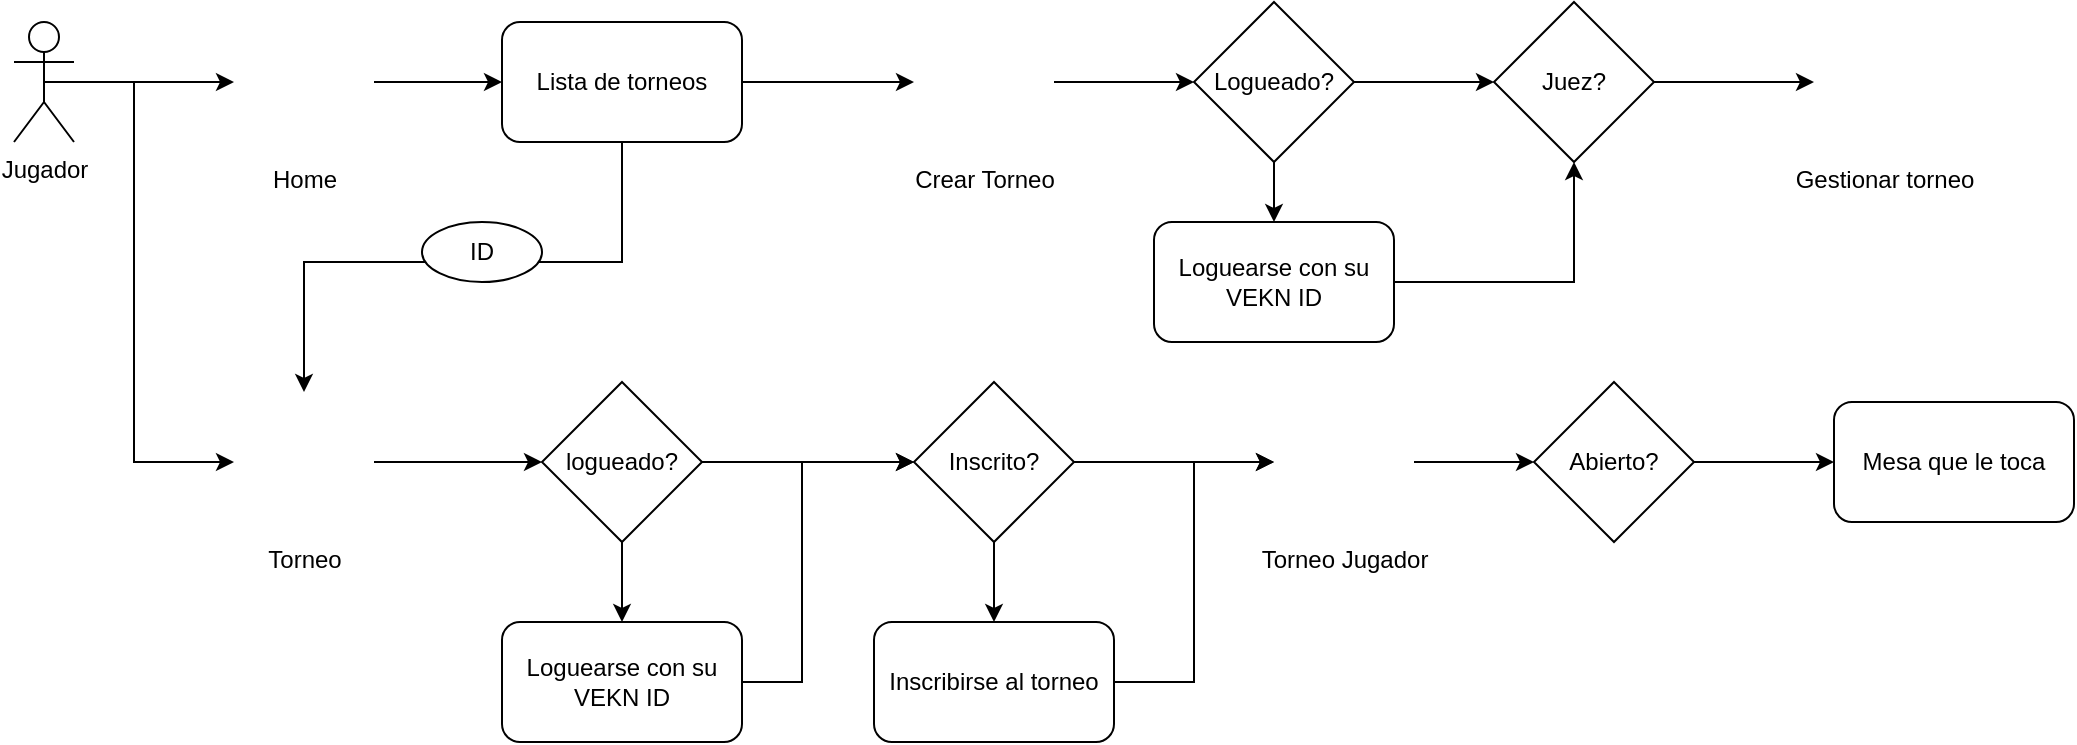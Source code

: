 <mxfile version="20.4.1" type="device"><diagram id="Zjqpfoe3tJkCGJIPEm6R" name="Página-1"><mxGraphModel dx="1422" dy="786" grid="1" gridSize="10" guides="1" tooltips="1" connect="1" arrows="1" fold="1" page="1" pageScale="1" pageWidth="827" pageHeight="1169" math="0" shadow="0"><root><mxCell id="0"/><mxCell id="1" parent="0"/><mxCell id="qvgOY3Uacrk10JQhukH5-1" value="Jugador" style="shape=umlActor;verticalLabelPosition=bottom;verticalAlign=top;html=1;outlineConnect=0;" vertex="1" parent="1"><mxGeometry x="40" y="40" width="30" height="60" as="geometry"/></mxCell><mxCell id="qvgOY3Uacrk10JQhukH5-2" value="Home" style="shape=image;html=1;verticalAlign=top;verticalLabelPosition=bottom;labelBackgroundColor=#ffffff;imageAspect=0;aspect=fixed;image=https://cdn4.iconfinder.com/data/icons/48-bubbles/48/24.TV-128.png" vertex="1" parent="1"><mxGeometry x="150" y="35" width="70" height="70" as="geometry"/></mxCell><mxCell id="qvgOY3Uacrk10JQhukH5-3" value="Loguearse con su VEKN ID" style="rounded=1;whiteSpace=wrap;html=1;" vertex="1" parent="1"><mxGeometry x="284" y="340" width="120" height="60" as="geometry"/></mxCell><mxCell id="qvgOY3Uacrk10JQhukH5-4" value="logueado?" style="rhombus;whiteSpace=wrap;html=1;" vertex="1" parent="1"><mxGeometry x="304" y="220" width="80" height="80" as="geometry"/></mxCell><mxCell id="qvgOY3Uacrk10JQhukH5-5" value="" style="endArrow=classic;html=1;rounded=0;exitX=0.5;exitY=0.5;exitDx=0;exitDy=0;exitPerimeter=0;entryX=0;entryY=0.5;entryDx=0;entryDy=0;" edge="1" parent="1" source="qvgOY3Uacrk10JQhukH5-1" target="qvgOY3Uacrk10JQhukH5-2"><mxGeometry width="50" height="50" relative="1" as="geometry"><mxPoint x="390" y="420" as="sourcePoint"/><mxPoint x="440" y="370" as="targetPoint"/></mxGeometry></mxCell><mxCell id="qvgOY3Uacrk10JQhukH5-8" value="" style="endArrow=classic;html=1;rounded=0;exitX=0.5;exitY=1;exitDx=0;exitDy=0;" edge="1" parent="1" source="qvgOY3Uacrk10JQhukH5-4" target="qvgOY3Uacrk10JQhukH5-3"><mxGeometry width="50" height="50" relative="1" as="geometry"><mxPoint x="424" y="610" as="sourcePoint"/><mxPoint x="474" y="560" as="targetPoint"/></mxGeometry></mxCell><mxCell id="qvgOY3Uacrk10JQhukH5-9" value="Inscrito?" style="rhombus;whiteSpace=wrap;html=1;" vertex="1" parent="1"><mxGeometry x="490" y="220" width="80" height="80" as="geometry"/></mxCell><mxCell id="qvgOY3Uacrk10JQhukH5-13" value="" style="endArrow=classic;html=1;rounded=0;exitX=1;exitY=0.5;exitDx=0;exitDy=0;" edge="1" parent="1" source="qvgOY3Uacrk10JQhukH5-4" target="qvgOY3Uacrk10JQhukH5-9"><mxGeometry width="50" height="50" relative="1" as="geometry"><mxPoint x="424" y="610" as="sourcePoint"/><mxPoint x="474" y="560" as="targetPoint"/></mxGeometry></mxCell><mxCell id="qvgOY3Uacrk10JQhukH5-15" value="" style="endArrow=classic;html=1;rounded=0;exitX=1;exitY=0.5;exitDx=0;exitDy=0;entryX=0;entryY=0.5;entryDx=0;entryDy=0;" edge="1" parent="1" source="qvgOY3Uacrk10JQhukH5-3" target="qvgOY3Uacrk10JQhukH5-9"><mxGeometry width="50" height="50" relative="1" as="geometry"><mxPoint x="424" y="610" as="sourcePoint"/><mxPoint x="474" y="560" as="targetPoint"/><Array as="points"><mxPoint x="434" y="370"/><mxPoint x="434" y="260"/></Array></mxGeometry></mxCell><mxCell id="qvgOY3Uacrk10JQhukH5-17" value="Torneo" style="shape=image;html=1;verticalAlign=top;verticalLabelPosition=bottom;labelBackgroundColor=#ffffff;imageAspect=0;aspect=fixed;image=https://cdn4.iconfinder.com/data/icons/48-bubbles/48/24.TV-128.png" vertex="1" parent="1"><mxGeometry x="150" y="225" width="70" height="70" as="geometry"/></mxCell><mxCell id="qvgOY3Uacrk10JQhukH5-18" value="" style="endArrow=classic;html=1;rounded=0;exitX=1;exitY=0.5;exitDx=0;exitDy=0;entryX=0;entryY=0.5;entryDx=0;entryDy=0;" edge="1" parent="1" source="qvgOY3Uacrk10JQhukH5-17" target="qvgOY3Uacrk10JQhukH5-4"><mxGeometry width="50" height="50" relative="1" as="geometry"><mxPoint x="390" y="320" as="sourcePoint"/><mxPoint x="440" y="270" as="targetPoint"/></mxGeometry></mxCell><mxCell id="qvgOY3Uacrk10JQhukH5-19" value="Lista de torneos" style="rounded=1;whiteSpace=wrap;html=1;" vertex="1" parent="1"><mxGeometry x="284" y="40" width="120" height="60" as="geometry"/></mxCell><mxCell id="qvgOY3Uacrk10JQhukH5-20" value="" style="endArrow=classic;html=1;rounded=0;exitX=1;exitY=0.5;exitDx=0;exitDy=0;entryX=0;entryY=0.5;entryDx=0;entryDy=0;" edge="1" parent="1" source="qvgOY3Uacrk10JQhukH5-2" target="qvgOY3Uacrk10JQhukH5-19"><mxGeometry width="50" height="50" relative="1" as="geometry"><mxPoint x="390" y="420" as="sourcePoint"/><mxPoint x="440" y="370" as="targetPoint"/></mxGeometry></mxCell><mxCell id="qvgOY3Uacrk10JQhukH5-21" value="" style="endArrow=classic;html=1;rounded=0;exitX=0.5;exitY=0.5;exitDx=0;exitDy=0;exitPerimeter=0;entryX=0;entryY=0.5;entryDx=0;entryDy=0;" edge="1" parent="1" source="qvgOY3Uacrk10JQhukH5-1" target="qvgOY3Uacrk10JQhukH5-17"><mxGeometry width="50" height="50" relative="1" as="geometry"><mxPoint x="390" y="420" as="sourcePoint"/><mxPoint x="440" y="370" as="targetPoint"/><Array as="points"><mxPoint x="100" y="70"/><mxPoint x="100" y="260"/></Array></mxGeometry></mxCell><mxCell id="qvgOY3Uacrk10JQhukH5-22" value="" style="endArrow=classic;html=1;rounded=0;exitX=0.5;exitY=1;exitDx=0;exitDy=0;entryX=0.5;entryY=0;entryDx=0;entryDy=0;" edge="1" parent="1" source="qvgOY3Uacrk10JQhukH5-19" target="qvgOY3Uacrk10JQhukH5-17"><mxGeometry width="50" height="50" relative="1" as="geometry"><mxPoint x="390" y="420" as="sourcePoint"/><mxPoint x="440" y="370" as="targetPoint"/><Array as="points"><mxPoint x="344" y="160"/><mxPoint x="185" y="160"/></Array></mxGeometry></mxCell><mxCell id="qvgOY3Uacrk10JQhukH5-23" value="ID" style="ellipse;whiteSpace=wrap;html=1;" vertex="1" parent="1"><mxGeometry x="244" y="140" width="60" height="30" as="geometry"/></mxCell><mxCell id="qvgOY3Uacrk10JQhukH5-24" value="Crear Torneo" style="shape=image;html=1;verticalAlign=top;verticalLabelPosition=bottom;labelBackgroundColor=#ffffff;imageAspect=0;aspect=fixed;image=https://cdn4.iconfinder.com/data/icons/48-bubbles/48/24.TV-128.png" vertex="1" parent="1"><mxGeometry x="490" y="35" width="70" height="70" as="geometry"/></mxCell><mxCell id="qvgOY3Uacrk10JQhukH5-25" value="" style="endArrow=classic;html=1;rounded=0;exitX=1;exitY=0.5;exitDx=0;exitDy=0;entryX=0;entryY=0.5;entryDx=0;entryDy=0;" edge="1" parent="1" source="qvgOY3Uacrk10JQhukH5-19" target="qvgOY3Uacrk10JQhukH5-24"><mxGeometry width="50" height="50" relative="1" as="geometry"><mxPoint x="390" y="420" as="sourcePoint"/><mxPoint x="440" y="370" as="targetPoint"/></mxGeometry></mxCell><mxCell id="qvgOY3Uacrk10JQhukH5-26" value="Logueado?" style="rhombus;whiteSpace=wrap;html=1;" vertex="1" parent="1"><mxGeometry x="630" y="30" width="80" height="80" as="geometry"/></mxCell><mxCell id="qvgOY3Uacrk10JQhukH5-27" value="" style="endArrow=classic;html=1;rounded=0;exitX=1;exitY=0.5;exitDx=0;exitDy=0;entryX=0;entryY=0.5;entryDx=0;entryDy=0;" edge="1" parent="1" source="qvgOY3Uacrk10JQhukH5-24" target="qvgOY3Uacrk10JQhukH5-26"><mxGeometry width="50" height="50" relative="1" as="geometry"><mxPoint x="390" y="420" as="sourcePoint"/><mxPoint x="440" y="370" as="targetPoint"/></mxGeometry></mxCell><mxCell id="qvgOY3Uacrk10JQhukH5-28" value="Loguearse con su VEKN ID" style="rounded=1;whiteSpace=wrap;html=1;" vertex="1" parent="1"><mxGeometry x="610" y="140" width="120" height="60" as="geometry"/></mxCell><mxCell id="qvgOY3Uacrk10JQhukH5-29" value="" style="endArrow=classic;html=1;rounded=0;exitX=0.5;exitY=1;exitDx=0;exitDy=0;" edge="1" parent="1" source="qvgOY3Uacrk10JQhukH5-26" target="qvgOY3Uacrk10JQhukH5-28"><mxGeometry width="50" height="50" relative="1" as="geometry"><mxPoint x="390" y="420" as="sourcePoint"/><mxPoint x="440" y="370" as="targetPoint"/></mxGeometry></mxCell><mxCell id="qvgOY3Uacrk10JQhukH5-30" value="Juez?" style="rhombus;whiteSpace=wrap;html=1;" vertex="1" parent="1"><mxGeometry x="780" y="30" width="80" height="80" as="geometry"/></mxCell><mxCell id="qvgOY3Uacrk10JQhukH5-31" value="" style="endArrow=classic;html=1;rounded=0;exitX=1;exitY=0.5;exitDx=0;exitDy=0;entryX=0;entryY=0.5;entryDx=0;entryDy=0;" edge="1" parent="1" source="qvgOY3Uacrk10JQhukH5-26" target="qvgOY3Uacrk10JQhukH5-30"><mxGeometry width="50" height="50" relative="1" as="geometry"><mxPoint x="390" y="420" as="sourcePoint"/><mxPoint x="440" y="370" as="targetPoint"/></mxGeometry></mxCell><mxCell id="qvgOY3Uacrk10JQhukH5-32" value="" style="endArrow=classic;html=1;rounded=0;exitX=1;exitY=0.5;exitDx=0;exitDy=0;entryX=0.5;entryY=1;entryDx=0;entryDy=0;" edge="1" parent="1" source="qvgOY3Uacrk10JQhukH5-28" target="qvgOY3Uacrk10JQhukH5-30"><mxGeometry width="50" height="50" relative="1" as="geometry"><mxPoint x="390" y="420" as="sourcePoint"/><mxPoint x="440" y="370" as="targetPoint"/><Array as="points"><mxPoint x="820" y="170"/></Array></mxGeometry></mxCell><mxCell id="qvgOY3Uacrk10JQhukH5-33" value="Gestionar torneo" style="shape=image;html=1;verticalAlign=top;verticalLabelPosition=bottom;labelBackgroundColor=#ffffff;imageAspect=0;aspect=fixed;image=https://cdn4.iconfinder.com/data/icons/48-bubbles/48/24.TV-128.png" vertex="1" parent="1"><mxGeometry x="940" y="35" width="70" height="70" as="geometry"/></mxCell><mxCell id="qvgOY3Uacrk10JQhukH5-34" value="" style="endArrow=classic;html=1;rounded=0;exitX=1;exitY=0.5;exitDx=0;exitDy=0;entryX=0;entryY=0.5;entryDx=0;entryDy=0;" edge="1" parent="1" source="qvgOY3Uacrk10JQhukH5-30" target="qvgOY3Uacrk10JQhukH5-33"><mxGeometry width="50" height="50" relative="1" as="geometry"><mxPoint x="390" y="420" as="sourcePoint"/><mxPoint x="440" y="370" as="targetPoint"/></mxGeometry></mxCell><mxCell id="qvgOY3Uacrk10JQhukH5-35" value="Inscribirse al torneo" style="rounded=1;whiteSpace=wrap;html=1;" vertex="1" parent="1"><mxGeometry x="470" y="340" width="120" height="60" as="geometry"/></mxCell><mxCell id="qvgOY3Uacrk10JQhukH5-36" value="" style="endArrow=classic;html=1;rounded=0;exitX=0.5;exitY=1;exitDx=0;exitDy=0;" edge="1" parent="1" source="qvgOY3Uacrk10JQhukH5-9" target="qvgOY3Uacrk10JQhukH5-35"><mxGeometry width="50" height="50" relative="1" as="geometry"><mxPoint x="390" y="450" as="sourcePoint"/><mxPoint x="440" y="400" as="targetPoint"/></mxGeometry></mxCell><mxCell id="qvgOY3Uacrk10JQhukH5-38" value="Torneo Jugador" style="shape=image;html=1;verticalAlign=top;verticalLabelPosition=bottom;labelBackgroundColor=#ffffff;imageAspect=0;aspect=fixed;image=https://cdn4.iconfinder.com/data/icons/48-bubbles/48/24.TV-128.png" vertex="1" parent="1"><mxGeometry x="670" y="225" width="70" height="70" as="geometry"/></mxCell><mxCell id="qvgOY3Uacrk10JQhukH5-39" value="" style="endArrow=classic;html=1;rounded=0;exitX=1;exitY=0.5;exitDx=0;exitDy=0;entryX=0;entryY=0.5;entryDx=0;entryDy=0;" edge="1" parent="1" source="qvgOY3Uacrk10JQhukH5-9" target="qvgOY3Uacrk10JQhukH5-38"><mxGeometry width="50" height="50" relative="1" as="geometry"><mxPoint x="390" y="420" as="sourcePoint"/><mxPoint x="440" y="370" as="targetPoint"/></mxGeometry></mxCell><mxCell id="qvgOY3Uacrk10JQhukH5-40" value="" style="endArrow=classic;html=1;rounded=0;exitX=1;exitY=0.5;exitDx=0;exitDy=0;entryX=0;entryY=0.5;entryDx=0;entryDy=0;" edge="1" parent="1" source="qvgOY3Uacrk10JQhukH5-35" target="qvgOY3Uacrk10JQhukH5-38"><mxGeometry width="50" height="50" relative="1" as="geometry"><mxPoint x="390" y="420" as="sourcePoint"/><mxPoint x="440" y="370" as="targetPoint"/><Array as="points"><mxPoint x="630" y="370"/><mxPoint x="630" y="260"/></Array></mxGeometry></mxCell><mxCell id="qvgOY3Uacrk10JQhukH5-41" value="Abierto?" style="rhombus;whiteSpace=wrap;html=1;" vertex="1" parent="1"><mxGeometry x="800" y="220" width="80" height="80" as="geometry"/></mxCell><mxCell id="qvgOY3Uacrk10JQhukH5-42" value="" style="endArrow=classic;html=1;rounded=0;exitX=1;exitY=0.5;exitDx=0;exitDy=0;entryX=0;entryY=0.5;entryDx=0;entryDy=0;" edge="1" parent="1" source="qvgOY3Uacrk10JQhukH5-38" target="qvgOY3Uacrk10JQhukH5-41"><mxGeometry width="50" height="50" relative="1" as="geometry"><mxPoint x="390" y="420" as="sourcePoint"/><mxPoint x="440" y="370" as="targetPoint"/></mxGeometry></mxCell><mxCell id="qvgOY3Uacrk10JQhukH5-43" value="Mesa que le toca" style="rounded=1;whiteSpace=wrap;html=1;" vertex="1" parent="1"><mxGeometry x="950" y="230" width="120" height="60" as="geometry"/></mxCell><mxCell id="qvgOY3Uacrk10JQhukH5-44" value="" style="endArrow=classic;html=1;rounded=0;exitX=1;exitY=0.5;exitDx=0;exitDy=0;entryX=0;entryY=0.5;entryDx=0;entryDy=0;" edge="1" parent="1" source="qvgOY3Uacrk10JQhukH5-41" target="qvgOY3Uacrk10JQhukH5-43"><mxGeometry width="50" height="50" relative="1" as="geometry"><mxPoint x="390" y="420" as="sourcePoint"/><mxPoint x="440" y="370" as="targetPoint"/></mxGeometry></mxCell></root></mxGraphModel></diagram></mxfile>